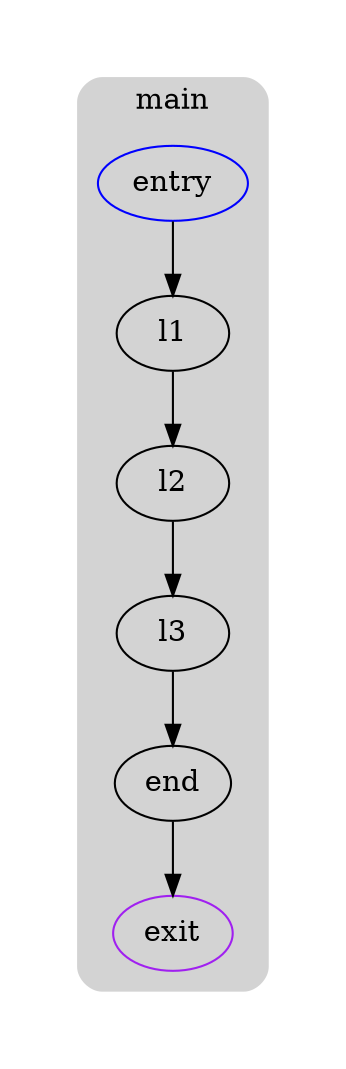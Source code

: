 digraph G {
  compound=true
  subgraph cluster_ {
    peripheries=0
    margin=10
    subgraph cluster_0_wrapper {
      peripheries=0
      margin=15
      subgraph cluster_0 {
        label="main"
        color=darkgray
        style=rounded
        bgcolor=lightgray
        margin=10
        cluster_0_0[label="entry",shape=oval,color=blue,rank=source]
        cluster_0_1[label="l1",shape=oval]
        cluster_0_2[label="l2",shape=oval]
        cluster_0_3[label="l3",shape=oval]
        cluster_0_4[label="end",shape=oval]
        cluster_0_exit[label=exit,color=purple,rank=sink]
        cluster_0_0 -> cluster_0_1
        cluster_0_1 -> cluster_0_2
        cluster_0_2 -> cluster_0_3
        cluster_0_3 -> cluster_0_4
        cluster_0_4 -> cluster_0_exit [color=black]
      }
    }
  }
}

